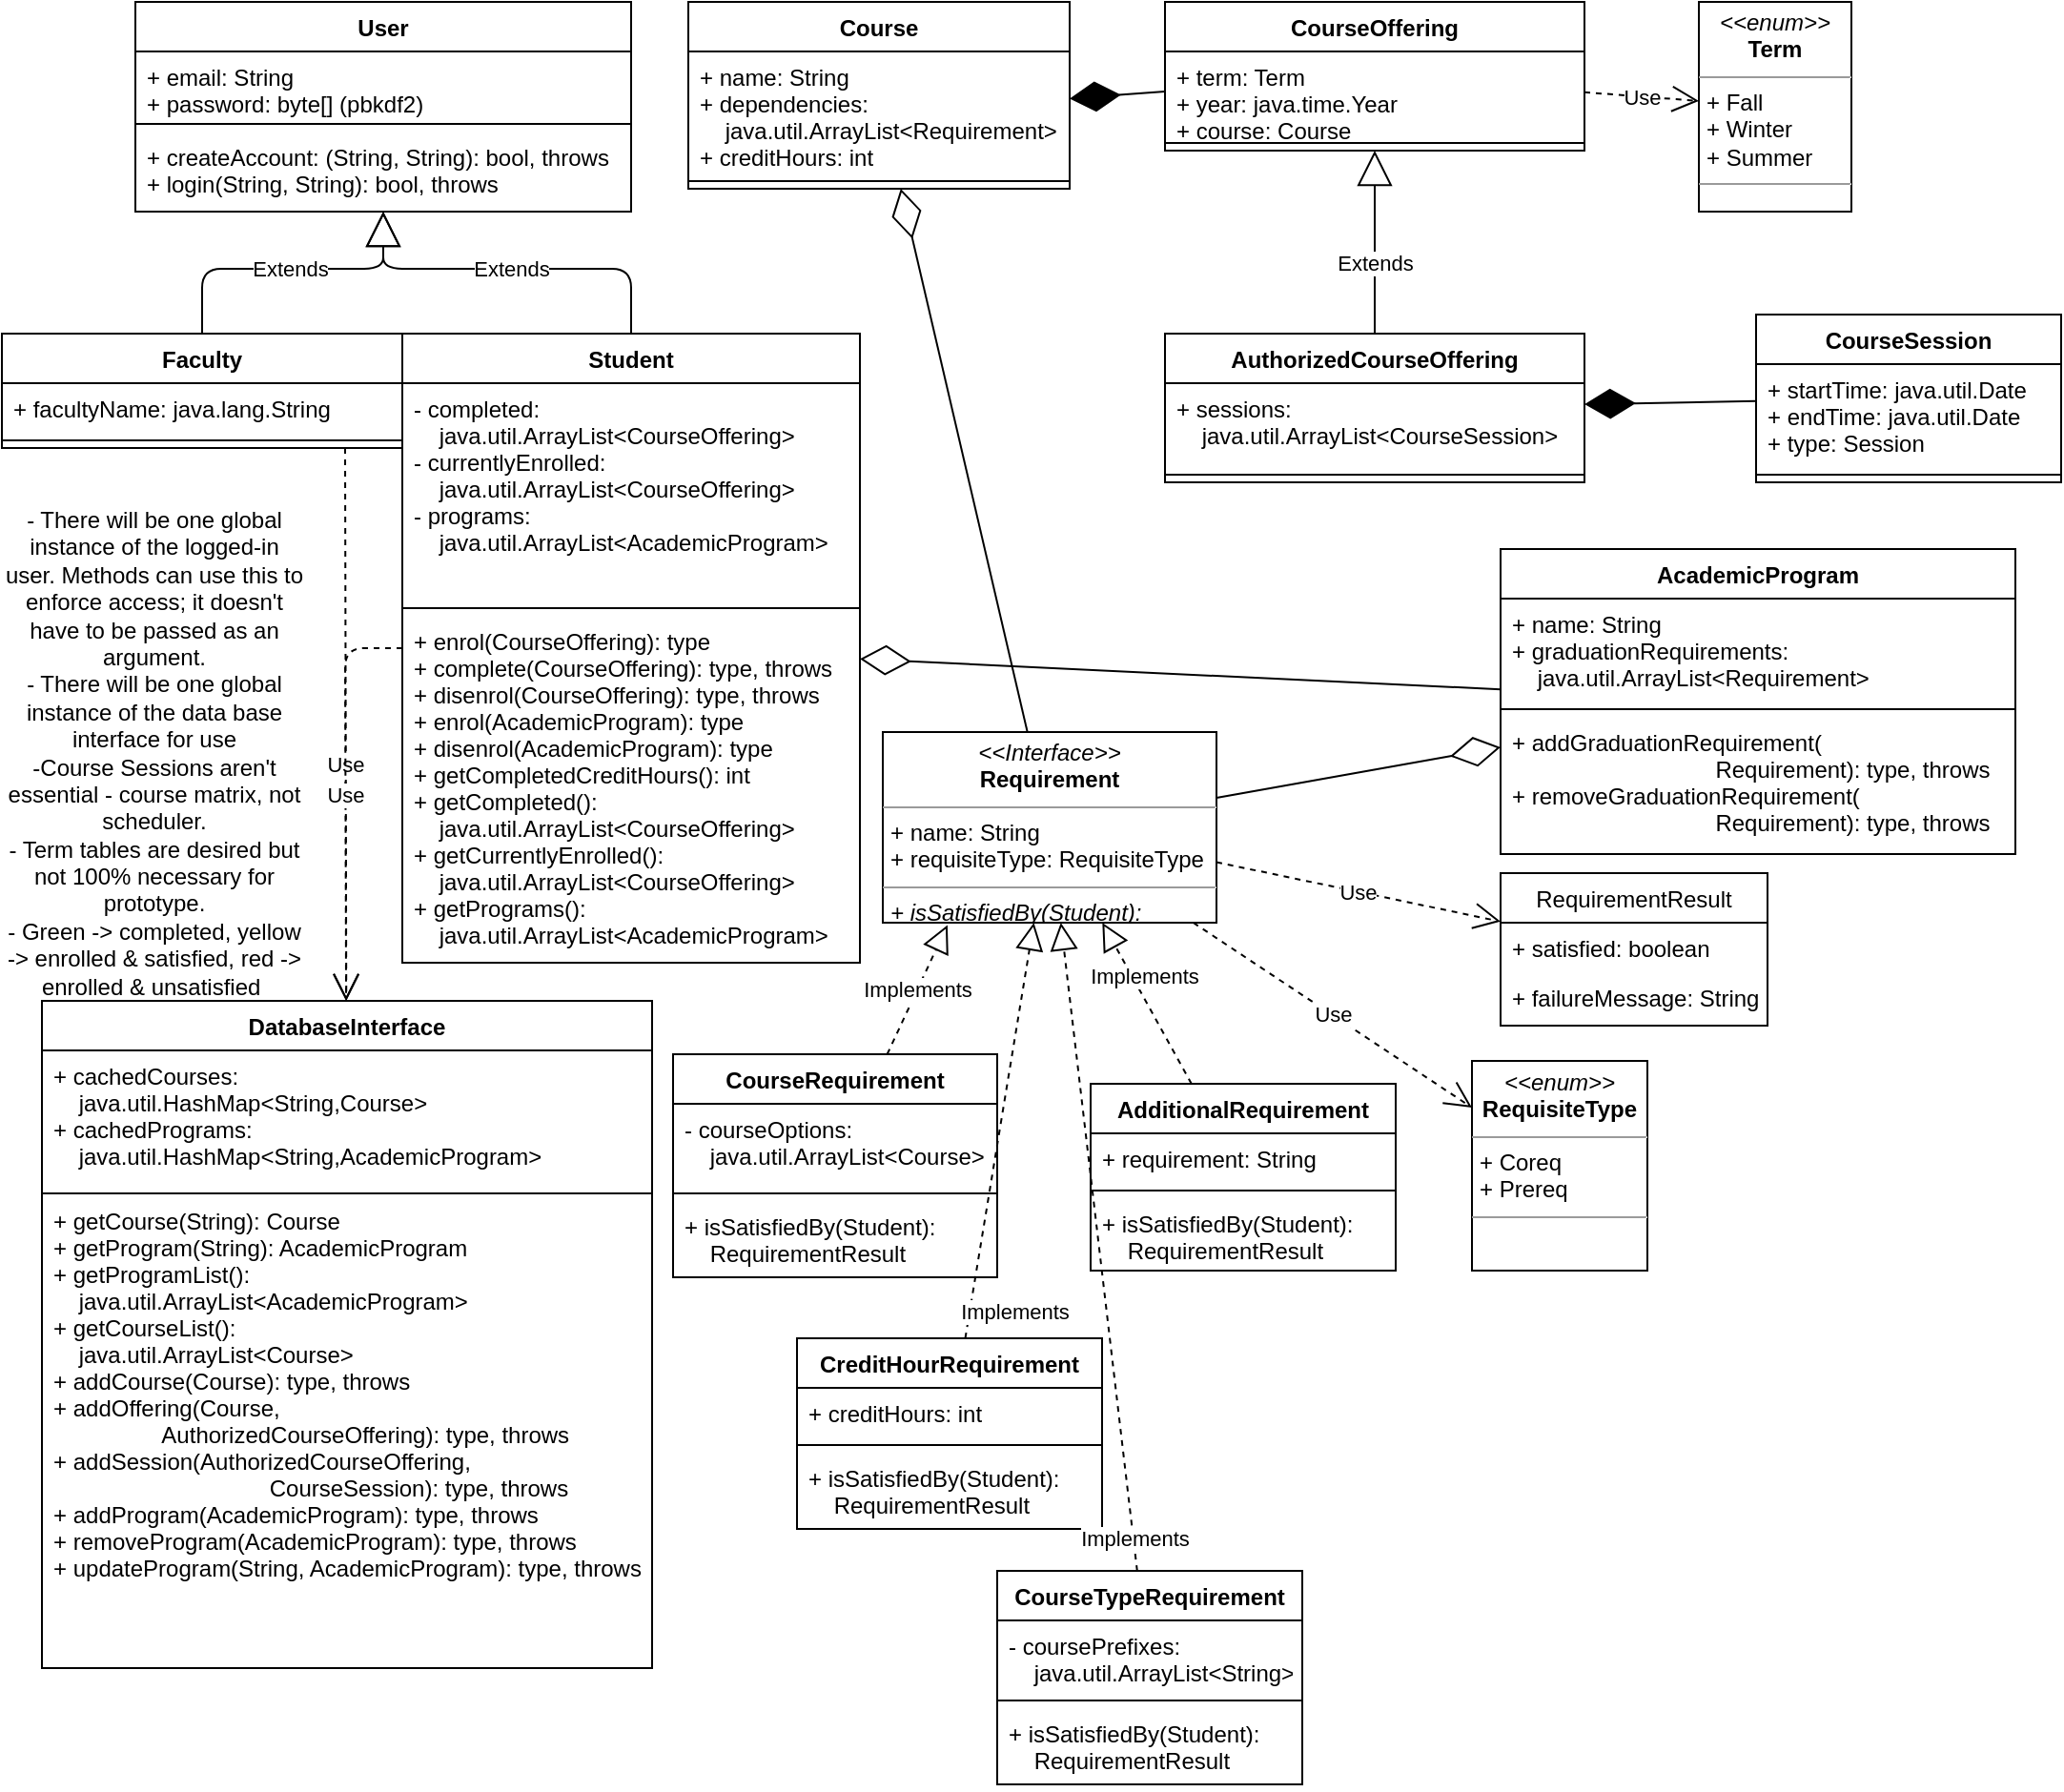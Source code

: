 <mxfile version="14.4.3" type="device"><diagram id="C5RBs43oDa-KdzZeNtuy" name="Page-1"><mxGraphModel dx="1384" dy="673" grid="0" gridSize="10" guides="1" tooltips="1" connect="1" arrows="1" fold="1" page="1" pageScale="1" pageWidth="827" pageHeight="1169" math="0" shadow="0"><root><mxCell id="WIyWlLk6GJQsqaUBKTNV-0"/><mxCell id="WIyWlLk6GJQsqaUBKTNV-1" parent="WIyWlLk6GJQsqaUBKTNV-0"/><mxCell id="UyQ9icwawiBDaF-l7dNB-4" value="Course" style="swimlane;fontStyle=1;align=center;verticalAlign=top;childLayout=stackLayout;horizontal=1;startSize=26;horizontalStack=0;resizeParent=1;resizeParentMax=0;resizeLast=0;collapsible=1;marginBottom=0;" parent="WIyWlLk6GJQsqaUBKTNV-1" vertex="1"><mxGeometry x="430" y="40" width="200" height="98" as="geometry"/></mxCell><mxCell id="UyQ9icwawiBDaF-l7dNB-5" value="+ name: String&#10;+ dependencies: &#10;    java.util.ArrayList&lt;Requirement&gt;&#10;+ creditHours: int" style="text;strokeColor=none;fillColor=none;align=left;verticalAlign=top;spacingLeft=4;spacingRight=4;overflow=hidden;rotatable=0;points=[[0,0.5],[1,0.5]];portConstraint=eastwest;" parent="UyQ9icwawiBDaF-l7dNB-4" vertex="1"><mxGeometry y="26" width="200" height="64" as="geometry"/></mxCell><mxCell id="UyQ9icwawiBDaF-l7dNB-6" value="" style="line;strokeWidth=1;fillColor=none;align=left;verticalAlign=middle;spacingTop=-1;spacingLeft=3;spacingRight=3;rotatable=0;labelPosition=right;points=[];portConstraint=eastwest;" parent="UyQ9icwawiBDaF-l7dNB-4" vertex="1"><mxGeometry y="90" width="200" height="8" as="geometry"/></mxCell><mxCell id="UyQ9icwawiBDaF-l7dNB-17" value="AcademicProgram" style="swimlane;fontStyle=1;align=center;verticalAlign=top;childLayout=stackLayout;horizontal=1;startSize=26;horizontalStack=0;resizeParent=1;resizeParentMax=0;resizeLast=0;collapsible=1;marginBottom=0;" parent="WIyWlLk6GJQsqaUBKTNV-1" vertex="1"><mxGeometry x="856" y="327" width="270" height="160" as="geometry"/></mxCell><mxCell id="UyQ9icwawiBDaF-l7dNB-18" value="+ name: String&#10;+ graduationRequirements:&#10;    java.util.ArrayList&lt;Requirement&gt;" style="text;strokeColor=none;fillColor=none;align=left;verticalAlign=top;spacingLeft=4;spacingRight=4;overflow=hidden;rotatable=0;points=[[0,0.5],[1,0.5]];portConstraint=eastwest;" parent="UyQ9icwawiBDaF-l7dNB-17" vertex="1"><mxGeometry y="26" width="270" height="54" as="geometry"/></mxCell><mxCell id="UyQ9icwawiBDaF-l7dNB-19" value="" style="line;strokeWidth=1;fillColor=none;align=left;verticalAlign=middle;spacingTop=-1;spacingLeft=3;spacingRight=3;rotatable=0;labelPosition=right;points=[];portConstraint=eastwest;" parent="UyQ9icwawiBDaF-l7dNB-17" vertex="1"><mxGeometry y="80" width="270" height="8" as="geometry"/></mxCell><mxCell id="UyQ9icwawiBDaF-l7dNB-20" value="+ addGraduationRequirement(&#10;                                Requirement): type, throws&#10;+ removeGraduationRequirement(&#10;                                Requirement): type, throws" style="text;strokeColor=none;fillColor=none;align=left;verticalAlign=top;spacingLeft=4;spacingRight=4;overflow=hidden;rotatable=0;points=[[0,0.5],[1,0.5]];portConstraint=eastwest;" parent="UyQ9icwawiBDaF-l7dNB-17" vertex="1"><mxGeometry y="88" width="270" height="72" as="geometry"/></mxCell><mxCell id="UyQ9icwawiBDaF-l7dNB-21" value="Faculty" style="swimlane;fontStyle=1;align=center;verticalAlign=top;childLayout=stackLayout;horizontal=1;startSize=26;horizontalStack=0;resizeParent=1;resizeParentMax=0;resizeLast=0;collapsible=1;marginBottom=0;" parent="WIyWlLk6GJQsqaUBKTNV-1" vertex="1"><mxGeometry x="70" y="214" width="210" height="60" as="geometry"/></mxCell><mxCell id="UyQ9icwawiBDaF-l7dNB-22" value="+ facultyName: java.lang.String" style="text;strokeColor=none;fillColor=none;align=left;verticalAlign=top;spacingLeft=4;spacingRight=4;overflow=hidden;rotatable=0;points=[[0,0.5],[1,0.5]];portConstraint=eastwest;" parent="UyQ9icwawiBDaF-l7dNB-21" vertex="1"><mxGeometry y="26" width="210" height="26" as="geometry"/></mxCell><mxCell id="UyQ9icwawiBDaF-l7dNB-23" value="" style="line;strokeWidth=1;fillColor=none;align=left;verticalAlign=middle;spacingTop=-1;spacingLeft=3;spacingRight=3;rotatable=0;labelPosition=right;points=[];portConstraint=eastwest;" parent="UyQ9icwawiBDaF-l7dNB-21" vertex="1"><mxGeometry y="52" width="210" height="8" as="geometry"/></mxCell><mxCell id="UyQ9icwawiBDaF-l7dNB-25" value="Student" style="swimlane;fontStyle=1;align=center;verticalAlign=top;childLayout=stackLayout;horizontal=1;startSize=26;horizontalStack=0;resizeParent=1;resizeParentMax=0;resizeLast=0;collapsible=1;marginBottom=0;" parent="WIyWlLk6GJQsqaUBKTNV-1" vertex="1"><mxGeometry x="280" y="214" width="240" height="330" as="geometry"/></mxCell><mxCell id="UyQ9icwawiBDaF-l7dNB-26" value="- completed:&#10;    java.util.ArrayList&lt;CourseOffering&gt;&#10;- currentlyEnrolled:&#10;    java.util.ArrayList&lt;CourseOffering&gt;&#10;- programs:&#10;    java.util.ArrayList&lt;AcademicProgram&gt; " style="text;strokeColor=none;fillColor=none;align=left;verticalAlign=top;spacingLeft=4;spacingRight=4;overflow=hidden;rotatable=0;points=[[0,0.5],[1,0.5]];portConstraint=eastwest;" parent="UyQ9icwawiBDaF-l7dNB-25" vertex="1"><mxGeometry y="26" width="240" height="114" as="geometry"/></mxCell><mxCell id="UyQ9icwawiBDaF-l7dNB-27" value="" style="line;strokeWidth=1;fillColor=none;align=left;verticalAlign=middle;spacingTop=-1;spacingLeft=3;spacingRight=3;rotatable=0;labelPosition=right;points=[];portConstraint=eastwest;" parent="UyQ9icwawiBDaF-l7dNB-25" vertex="1"><mxGeometry y="140" width="240" height="8" as="geometry"/></mxCell><mxCell id="UyQ9icwawiBDaF-l7dNB-28" value="+ enrol(CourseOffering): type&#10;+ complete(CourseOffering): type, throws&#10;+ disenrol(CourseOffering): type, throws&#10;+ enrol(AcademicProgram): type&#10;+ disenrol(AcademicProgram): type&#10;+ getCompletedCreditHours(): int&#10;+ getCompleted():&#10;    java.util.ArrayList&lt;CourseOffering&gt;&#10;+ getCurrentlyEnrolled():&#10;    java.util.ArrayList&lt;CourseOffering&gt;&#10;+ getPrograms():&#10;    java.util.ArrayList&lt;AcademicProgram&gt;&#10;&#10;" style="text;strokeColor=none;fillColor=none;align=left;verticalAlign=top;spacingLeft=4;spacingRight=4;overflow=hidden;rotatable=0;points=[[0,0.5],[1,0.5]];portConstraint=eastwest;" parent="UyQ9icwawiBDaF-l7dNB-25" vertex="1"><mxGeometry y="148" width="240" height="182" as="geometry"/></mxCell><mxCell id="UyQ9icwawiBDaF-l7dNB-33" value="CreditHourRequirement" style="swimlane;fontStyle=1;align=center;verticalAlign=top;childLayout=stackLayout;horizontal=1;startSize=26;horizontalStack=0;resizeParent=1;resizeParentMax=0;resizeLast=0;collapsible=1;marginBottom=0;" parent="WIyWlLk6GJQsqaUBKTNV-1" vertex="1"><mxGeometry x="487" y="741" width="160" height="100" as="geometry"/></mxCell><mxCell id="UyQ9icwawiBDaF-l7dNB-34" value="+ creditHours: int" style="text;strokeColor=none;fillColor=none;align=left;verticalAlign=top;spacingLeft=4;spacingRight=4;overflow=hidden;rotatable=0;points=[[0,0.5],[1,0.5]];portConstraint=eastwest;" parent="UyQ9icwawiBDaF-l7dNB-33" vertex="1"><mxGeometry y="26" width="160" height="26" as="geometry"/></mxCell><mxCell id="UyQ9icwawiBDaF-l7dNB-35" value="" style="line;strokeWidth=1;fillColor=none;align=left;verticalAlign=middle;spacingTop=-1;spacingLeft=3;spacingRight=3;rotatable=0;labelPosition=right;points=[];portConstraint=eastwest;" parent="UyQ9icwawiBDaF-l7dNB-33" vertex="1"><mxGeometry y="52" width="160" height="8" as="geometry"/></mxCell><mxCell id="UyQ9icwawiBDaF-l7dNB-36" value="+ isSatisfiedBy(Student):&#10;    RequirementResult" style="text;strokeColor=none;fillColor=none;align=left;verticalAlign=top;spacingLeft=4;spacingRight=4;overflow=hidden;rotatable=0;points=[[0,0.5],[1,0.5]];portConstraint=eastwest;" parent="UyQ9icwawiBDaF-l7dNB-33" vertex="1"><mxGeometry y="60" width="160" height="40" as="geometry"/></mxCell><mxCell id="UyQ9icwawiBDaF-l7dNB-49" value="Extends" style="endArrow=block;endSize=16;endFill=0;html=1;exitX=0.5;exitY=0;exitDx=0;exitDy=0;" parent="WIyWlLk6GJQsqaUBKTNV-1" source="UyQ9icwawiBDaF-l7dNB-21" target="zcweRwR5BQmVmsp6HvJE-0" edge="1"><mxGeometry width="160" relative="1" as="geometry"><mxPoint x="400" y="540" as="sourcePoint"/><mxPoint x="240" y="198" as="targetPoint"/><Array as="points"><mxPoint x="175" y="180"/><mxPoint x="270" y="180"/></Array></mxGeometry></mxCell><mxCell id="UyQ9icwawiBDaF-l7dNB-51" value="Extends" style="endArrow=block;endSize=16;endFill=0;html=1;exitX=0.5;exitY=0;exitDx=0;exitDy=0;" parent="WIyWlLk6GJQsqaUBKTNV-1" source="UyQ9icwawiBDaF-l7dNB-25" target="zcweRwR5BQmVmsp6HvJE-0" edge="1"><mxGeometry width="160" relative="1" as="geometry"><mxPoint x="340" y="190" as="sourcePoint"/><mxPoint x="320" y="198" as="targetPoint"/><Array as="points"><mxPoint x="400" y="180"/><mxPoint x="270" y="180"/></Array></mxGeometry></mxCell><mxCell id="UyQ9icwawiBDaF-l7dNB-54" value="Implements" style="endArrow=block;dashed=1;endFill=0;endSize=12;html=1;" parent="WIyWlLk6GJQsqaUBKTNV-1" source="UyQ9icwawiBDaF-l7dNB-33" target="UyQ9icwawiBDaF-l7dNB-56" edge="1"><mxGeometry x="-0.837" y="-23" width="160" relative="1" as="geometry"><mxPoint x="510" y="521" as="sourcePoint"/><mxPoint x="900" y="430" as="targetPoint"/><Array as="points"/><mxPoint as="offset"/></mxGeometry></mxCell><mxCell id="UyQ9icwawiBDaF-l7dNB-56" value="&lt;p style=&quot;margin: 0px ; margin-top: 4px ; text-align: center&quot;&gt;&lt;i&gt;&amp;lt;&amp;lt;Interface&amp;gt;&amp;gt;&lt;/i&gt;&lt;br&gt;&lt;b&gt;Requirement&lt;/b&gt;&lt;/p&gt;&lt;hr size=&quot;1&quot;&gt;&lt;p style=&quot;margin: 0px ; margin-left: 4px&quot;&gt;+ name: String&lt;/p&gt;&lt;p style=&quot;margin: 0px ; margin-left: 4px&quot;&gt;+ requisiteType: RequisiteType&lt;/p&gt;&lt;hr size=&quot;1&quot;&gt;&lt;p style=&quot;margin: 0px ; margin-left: 4px&quot;&gt;&lt;i&gt;+ isSatisfiedBy(Student):&lt;/i&gt;&lt;/p&gt;&lt;p style=&quot;margin: 0px ; margin-left: 4px&quot;&gt;&lt;i&gt;&amp;nbsp; &amp;nbsp; RequirementResult&lt;/i&gt;&lt;br&gt;&lt;/p&gt;" style="verticalAlign=top;align=left;overflow=fill;fontSize=12;fontFamily=Helvetica;html=1;" parent="WIyWlLk6GJQsqaUBKTNV-1" vertex="1"><mxGeometry x="532" y="423" width="175" height="100" as="geometry"/></mxCell><mxCell id="UyQ9icwawiBDaF-l7dNB-74" value="&lt;p style=&quot;margin: 0px ; margin-top: 4px ; text-align: center&quot;&gt;&lt;i&gt;&amp;lt;&amp;lt;enum&amp;gt;&amp;gt;&lt;/i&gt;&lt;br&gt;&lt;b&gt;Term&lt;/b&gt;&lt;/p&gt;&lt;hr size=&quot;1&quot;&gt;&lt;p style=&quot;margin: 0px ; margin-left: 4px&quot;&gt;+ Fall&lt;br&gt;+ Winter&lt;/p&gt;&lt;p style=&quot;margin: 0px ; margin-left: 4px&quot;&gt;+ Summer&lt;/p&gt;&lt;hr size=&quot;1&quot;&gt;&lt;p style=&quot;margin: 0px ; margin-left: 4px&quot;&gt;&lt;br&gt;&lt;/p&gt;" style="verticalAlign=top;align=left;overflow=fill;fontSize=12;fontFamily=Helvetica;html=1;" parent="WIyWlLk6GJQsqaUBKTNV-1" vertex="1"><mxGeometry x="960" y="40" width="80" height="110" as="geometry"/></mxCell><mxCell id="UyQ9icwawiBDaF-l7dNB-76" value="DatabaseInterface" style="swimlane;fontStyle=1;align=center;verticalAlign=top;childLayout=stackLayout;horizontal=1;startSize=26;horizontalStack=0;resizeParent=1;resizeParentMax=0;resizeLast=0;collapsible=1;marginBottom=0;" parent="WIyWlLk6GJQsqaUBKTNV-1" vertex="1"><mxGeometry x="91" y="564" width="320" height="350" as="geometry"/></mxCell><mxCell id="UyQ9icwawiBDaF-l7dNB-77" value="+ cachedCourses:&#10;    java.util.HashMap&lt;String,Course&gt;&#10;+ cachedPrograms:&#10;    java.util.HashMap&lt;String,AcademicProgram&gt;&#10;" style="text;strokeColor=none;fillColor=none;align=left;verticalAlign=top;spacingLeft=4;spacingRight=4;overflow=hidden;rotatable=0;points=[[0,0.5],[1,0.5]];portConstraint=eastwest;" parent="UyQ9icwawiBDaF-l7dNB-76" vertex="1"><mxGeometry y="26" width="320" height="74" as="geometry"/></mxCell><mxCell id="UyQ9icwawiBDaF-l7dNB-78" value="" style="line;strokeWidth=1;fillColor=none;align=left;verticalAlign=middle;spacingTop=-1;spacingLeft=3;spacingRight=3;rotatable=0;labelPosition=right;points=[];portConstraint=eastwest;" parent="UyQ9icwawiBDaF-l7dNB-76" vertex="1"><mxGeometry y="100" width="320" height="2" as="geometry"/></mxCell><mxCell id="UyQ9icwawiBDaF-l7dNB-79" value="+ getCourse(String): Course&#10;+ getProgram(String): AcademicProgram&#10;+ getProgramList():&#10;    java.util.ArrayList&lt;AcademicProgram&gt;&#10;+ getCourseList():&#10;    java.util.ArrayList&lt;Course&gt;&#10;+ addCourse(Course): type, throws&#10;+ addOffering(Course,&#10;                 AuthorizedCourseOffering): type, throws&#10;+ addSession(AuthorizedCourseOffering,&#10;                                  CourseSession): type, throws &#10;+ addProgram(AcademicProgram): type, throws&#10;+ removeProgram(AcademicProgram): type, throws&#10;+ updateProgram(String, AcademicProgram): type, throws&#10;&#10;&#10;" style="text;strokeColor=none;fillColor=none;align=left;verticalAlign=top;spacingLeft=4;spacingRight=4;overflow=hidden;rotatable=0;points=[[0,0.5],[1,0.5]];portConstraint=eastwest;" parent="UyQ9icwawiBDaF-l7dNB-76" vertex="1"><mxGeometry y="102" width="320" height="248" as="geometry"/></mxCell><mxCell id="UyQ9icwawiBDaF-l7dNB-80" value="- There will be one global instance of the logged-in user. Methods can use this to enforce access; it doesn't have to be passed as an argument.&lt;br&gt;- There will be one global instance of the data base interface for use&lt;br&gt;-Course Sessions aren't essential - course matrix, not scheduler.&lt;br&gt;- Term tables are desired but not 100% necessary for prototype.&lt;br&gt;- Green -&amp;gt; completed, yellow -&amp;gt; enrolled &amp;amp; satisfied, red -&amp;gt; enrolled &amp;amp; unsatisfied&amp;nbsp;" style="text;html=1;strokeColor=none;fillColor=none;align=center;verticalAlign=middle;whiteSpace=wrap;rounded=0;" parent="WIyWlLk6GJQsqaUBKTNV-1" vertex="1"><mxGeometry x="70" y="324" width="160" height="220" as="geometry"/></mxCell><mxCell id="QUiPFPU2FxVg4i5p_8ja-0" value="RequirementResult" style="swimlane;fontStyle=0;childLayout=stackLayout;horizontal=1;startSize=26;fillColor=none;horizontalStack=0;resizeParent=1;resizeParentMax=0;resizeLast=0;collapsible=1;marginBottom=0;" parent="WIyWlLk6GJQsqaUBKTNV-1" vertex="1"><mxGeometry x="856" y="497" width="140" height="80" as="geometry"/></mxCell><mxCell id="QUiPFPU2FxVg4i5p_8ja-1" value="+ satisfied: boolean" style="text;strokeColor=none;fillColor=none;align=left;verticalAlign=top;spacingLeft=4;spacingRight=4;overflow=hidden;rotatable=0;points=[[0,0.5],[1,0.5]];portConstraint=eastwest;" parent="QUiPFPU2FxVg4i5p_8ja-0" vertex="1"><mxGeometry y="26" width="140" height="26" as="geometry"/></mxCell><mxCell id="QUiPFPU2FxVg4i5p_8ja-2" value="+ failureMessage: String" style="text;strokeColor=none;fillColor=none;align=left;verticalAlign=top;spacingLeft=4;spacingRight=4;overflow=hidden;rotatable=0;points=[[0,0.5],[1,0.5]];portConstraint=eastwest;" parent="QUiPFPU2FxVg4i5p_8ja-0" vertex="1"><mxGeometry y="52" width="140" height="28" as="geometry"/></mxCell><mxCell id="QRDZ4emWaTumwrTg7WJE-7" value="CourseOffering" style="swimlane;fontStyle=1;align=center;verticalAlign=top;childLayout=stackLayout;horizontal=1;startSize=26;horizontalStack=0;resizeParent=1;resizeParentMax=0;resizeLast=0;collapsible=1;marginBottom=0;" parent="WIyWlLk6GJQsqaUBKTNV-1" vertex="1"><mxGeometry x="680" y="40" width="220" height="78" as="geometry"/></mxCell><mxCell id="QRDZ4emWaTumwrTg7WJE-8" value="+ term: Term&#10;+ year: java.time.Year&#10;+ course: Course" style="text;strokeColor=none;fillColor=none;align=left;verticalAlign=top;spacingLeft=4;spacingRight=4;overflow=hidden;rotatable=0;points=[[0,0.5],[1,0.5]];portConstraint=eastwest;" parent="QRDZ4emWaTumwrTg7WJE-7" vertex="1"><mxGeometry y="26" width="220" height="44" as="geometry"/></mxCell><mxCell id="QRDZ4emWaTumwrTg7WJE-9" value="" style="line;strokeWidth=1;fillColor=none;align=left;verticalAlign=middle;spacingTop=-1;spacingLeft=3;spacingRight=3;rotatable=0;labelPosition=right;points=[];portConstraint=eastwest;" parent="QRDZ4emWaTumwrTg7WJE-7" vertex="1"><mxGeometry y="70" width="220" height="8" as="geometry"/></mxCell><mxCell id="QRDZ4emWaTumwrTg7WJE-10" value="AuthorizedCourseOffering" style="swimlane;fontStyle=1;align=center;verticalAlign=top;childLayout=stackLayout;horizontal=1;startSize=26;horizontalStack=0;resizeParent=1;resizeParentMax=0;resizeLast=0;collapsible=1;marginBottom=0;" parent="WIyWlLk6GJQsqaUBKTNV-1" vertex="1"><mxGeometry x="680" y="214" width="220" height="78" as="geometry"/></mxCell><mxCell id="QRDZ4emWaTumwrTg7WJE-11" value="+ sessions: &#10;    java.util.ArrayList&lt;CourseSession&gt;" style="text;strokeColor=none;fillColor=none;align=left;verticalAlign=top;spacingLeft=4;spacingRight=4;overflow=hidden;rotatable=0;points=[[0,0.5],[1,0.5]];portConstraint=eastwest;" parent="QRDZ4emWaTumwrTg7WJE-10" vertex="1"><mxGeometry y="26" width="220" height="44" as="geometry"/></mxCell><mxCell id="QRDZ4emWaTumwrTg7WJE-12" value="" style="line;strokeWidth=1;fillColor=none;align=left;verticalAlign=middle;spacingTop=-1;spacingLeft=3;spacingRight=3;rotatable=0;labelPosition=right;points=[];portConstraint=eastwest;" parent="QRDZ4emWaTumwrTg7WJE-10" vertex="1"><mxGeometry y="70" width="220" height="8" as="geometry"/></mxCell><mxCell id="QRDZ4emWaTumwrTg7WJE-13" value="Extends" style="endArrow=block;endSize=16;endFill=0;html=1;entryX=0.5;entryY=1;entryDx=0;entryDy=0;exitX=0.5;exitY=0;exitDx=0;exitDy=0;" parent="WIyWlLk6GJQsqaUBKTNV-1" source="QRDZ4emWaTumwrTg7WJE-10" target="QRDZ4emWaTumwrTg7WJE-7" edge="1"><mxGeometry x="-0.231" width="160" relative="1" as="geometry"><mxPoint x="880" as="sourcePoint"/><mxPoint x="1040" as="targetPoint"/><mxPoint as="offset"/></mxGeometry></mxCell><mxCell id="QRDZ4emWaTumwrTg7WJE-22" value="CourseSession" style="swimlane;fontStyle=1;align=center;verticalAlign=top;childLayout=stackLayout;horizontal=1;startSize=26;horizontalStack=0;resizeParent=1;resizeParentMax=0;resizeLast=0;collapsible=1;marginBottom=0;" parent="WIyWlLk6GJQsqaUBKTNV-1" vertex="1"><mxGeometry x="990" y="204" width="160" height="88" as="geometry"><mxRectangle x="675" y="805" width="120" height="26" as="alternateBounds"/></mxGeometry></mxCell><mxCell id="QRDZ4emWaTumwrTg7WJE-23" value="+ startTime: java.util.Date&#10;+ endTime: java.util.Date&#10;+ type: Session" style="text;strokeColor=none;fillColor=none;align=left;verticalAlign=top;spacingLeft=4;spacingRight=4;overflow=hidden;rotatable=0;points=[[0,0.5],[1,0.5]];portConstraint=eastwest;" parent="QRDZ4emWaTumwrTg7WJE-22" vertex="1"><mxGeometry y="26" width="160" height="54" as="geometry"/></mxCell><mxCell id="QRDZ4emWaTumwrTg7WJE-24" value="" style="line;strokeWidth=1;fillColor=none;align=left;verticalAlign=middle;spacingTop=-1;spacingLeft=3;spacingRight=3;rotatable=0;labelPosition=right;points=[];portConstraint=eastwest;" parent="QRDZ4emWaTumwrTg7WJE-22" vertex="1"><mxGeometry y="80" width="160" height="8" as="geometry"/></mxCell><mxCell id="QRDZ4emWaTumwrTg7WJE-28" value="" style="endArrow=diamondThin;endFill=1;endSize=24;html=1;" parent="WIyWlLk6GJQsqaUBKTNV-1" source="QRDZ4emWaTumwrTg7WJE-22" target="QRDZ4emWaTumwrTg7WJE-10" edge="1"><mxGeometry width="160" relative="1" as="geometry"><mxPoint x="940" y="340" as="sourcePoint"/><mxPoint x="1100" y="340" as="targetPoint"/></mxGeometry></mxCell><mxCell id="vnh1hmvESwBYSF33hV2Y-0" value="Use" style="endArrow=open;endSize=12;dashed=1;html=1;" parent="WIyWlLk6GJQsqaUBKTNV-1" source="UyQ9icwawiBDaF-l7dNB-56" target="QUiPFPU2FxVg4i5p_8ja-0" edge="1"><mxGeometry width="160" relative="1" as="geometry"><mxPoint x="450" y="430" as="sourcePoint"/><mxPoint x="610" y="430" as="targetPoint"/></mxGeometry></mxCell><mxCell id="vnh1hmvESwBYSF33hV2Y-2" value="CourseRequirement" style="swimlane;fontStyle=1;align=center;verticalAlign=top;childLayout=stackLayout;horizontal=1;startSize=26;horizontalStack=0;resizeParent=1;resizeParentMax=0;resizeLast=0;collapsible=1;marginBottom=0;" parent="WIyWlLk6GJQsqaUBKTNV-1" vertex="1"><mxGeometry x="422" y="592" width="170" height="117" as="geometry"/></mxCell><mxCell id="vnh1hmvESwBYSF33hV2Y-3" value="- courseOptions: &#10;    java.util.ArrayList&lt;Course&gt;" style="text;strokeColor=none;fillColor=none;align=left;verticalAlign=top;spacingLeft=4;spacingRight=4;overflow=hidden;rotatable=0;points=[[0,0.5],[1,0.5]];portConstraint=eastwest;" parent="vnh1hmvESwBYSF33hV2Y-2" vertex="1"><mxGeometry y="26" width="170" height="43" as="geometry"/></mxCell><mxCell id="vnh1hmvESwBYSF33hV2Y-4" value="" style="line;strokeWidth=1;fillColor=none;align=left;verticalAlign=middle;spacingTop=-1;spacingLeft=3;spacingRight=3;rotatable=0;labelPosition=right;points=[];portConstraint=eastwest;" parent="vnh1hmvESwBYSF33hV2Y-2" vertex="1"><mxGeometry y="69" width="170" height="8" as="geometry"/></mxCell><mxCell id="vnh1hmvESwBYSF33hV2Y-5" value="+ isSatisfiedBy(Student):&#10;    RequirementResult" style="text;strokeColor=none;fillColor=none;align=left;verticalAlign=top;spacingLeft=4;spacingRight=4;overflow=hidden;rotatable=0;points=[[0,0.5],[1,0.5]];portConstraint=eastwest;" parent="vnh1hmvESwBYSF33hV2Y-2" vertex="1"><mxGeometry y="77" width="170" height="40" as="geometry"/></mxCell><mxCell id="vnh1hmvESwBYSF33hV2Y-7" value="Implements" style="endArrow=block;dashed=1;endFill=0;endSize=12;html=1;entryX=0.194;entryY=1.012;entryDx=0;entryDy=0;entryPerimeter=0;" parent="WIyWlLk6GJQsqaUBKTNV-1" source="vnh1hmvESwBYSF33hV2Y-2" target="UyQ9icwawiBDaF-l7dNB-56" edge="1"><mxGeometry width="160" relative="1" as="geometry"><mxPoint x="965" y="581" as="sourcePoint"/><mxPoint x="900" y="440" as="targetPoint"/><Array as="points"/></mxGeometry></mxCell><mxCell id="vnh1hmvESwBYSF33hV2Y-8" value="" style="endArrow=diamondThin;endFill=0;endSize=24;html=1;" parent="WIyWlLk6GJQsqaUBKTNV-1" source="UyQ9icwawiBDaF-l7dNB-56" target="UyQ9icwawiBDaF-l7dNB-17" edge="1"><mxGeometry width="160" relative="1" as="geometry"><mxPoint x="1001" y="590" as="sourcePoint"/><mxPoint x="1161" y="590" as="targetPoint"/><Array as="points"/></mxGeometry></mxCell><mxCell id="vnh1hmvESwBYSF33hV2Y-10" value="Use" style="endArrow=open;endSize=12;dashed=1;html=1;" parent="WIyWlLk6GJQsqaUBKTNV-1" source="QRDZ4emWaTumwrTg7WJE-7" target="UyQ9icwawiBDaF-l7dNB-74" edge="1"><mxGeometry width="160" relative="1" as="geometry"><mxPoint x="1100" y="280" as="sourcePoint"/><mxPoint x="1260" y="280" as="targetPoint"/></mxGeometry></mxCell><mxCell id="vnh1hmvESwBYSF33hV2Y-11" value="" style="endArrow=diamondThin;endFill=1;endSize=24;html=1;" parent="WIyWlLk6GJQsqaUBKTNV-1" source="QRDZ4emWaTumwrTg7WJE-7" target="UyQ9icwawiBDaF-l7dNB-5" edge="1"><mxGeometry width="160" relative="1" as="geometry"><mxPoint x="740" y="300" as="sourcePoint"/><mxPoint x="900" y="300" as="targetPoint"/></mxGeometry></mxCell><mxCell id="vnh1hmvESwBYSF33hV2Y-12" value="" style="endArrow=diamondThin;endFill=0;endSize=24;html=1;" parent="WIyWlLk6GJQsqaUBKTNV-1" source="UyQ9icwawiBDaF-l7dNB-17" target="UyQ9icwawiBDaF-l7dNB-25" edge="1"><mxGeometry width="160" relative="1" as="geometry"><mxPoint x="780" y="390" as="sourcePoint"/><mxPoint x="640" y="390" as="targetPoint"/></mxGeometry></mxCell><mxCell id="vnh1hmvESwBYSF33hV2Y-13" value="" style="endArrow=diamondThin;endFill=0;endSize=24;html=1;" parent="WIyWlLk6GJQsqaUBKTNV-1" source="UyQ9icwawiBDaF-l7dNB-56" target="UyQ9icwawiBDaF-l7dNB-4" edge="1"><mxGeometry width="160" relative="1" as="geometry"><mxPoint x="560" y="450" as="sourcePoint"/><mxPoint x="720" y="450" as="targetPoint"/><Array as="points"/></mxGeometry></mxCell><mxCell id="zcweRwR5BQmVmsp6HvJE-0" value="User" style="swimlane;fontStyle=1;align=center;verticalAlign=top;childLayout=stackLayout;horizontal=1;startSize=26;horizontalStack=0;resizeParent=1;resizeParentMax=0;resizeLast=0;collapsible=1;marginBottom=0;" parent="WIyWlLk6GJQsqaUBKTNV-1" vertex="1"><mxGeometry x="140" y="40" width="260" height="110" as="geometry"/></mxCell><mxCell id="zcweRwR5BQmVmsp6HvJE-1" value="+ email: String&#10;+ password: byte[] (pbkdf2)" style="text;strokeColor=none;fillColor=none;align=left;verticalAlign=top;spacingLeft=4;spacingRight=4;overflow=hidden;rotatable=0;points=[[0,0.5],[1,0.5]];portConstraint=eastwest;" parent="zcweRwR5BQmVmsp6HvJE-0" vertex="1"><mxGeometry y="26" width="260" height="34" as="geometry"/></mxCell><mxCell id="zcweRwR5BQmVmsp6HvJE-2" value="" style="line;strokeWidth=1;fillColor=none;align=left;verticalAlign=middle;spacingTop=-1;spacingLeft=3;spacingRight=3;rotatable=0;labelPosition=right;points=[];portConstraint=eastwest;" parent="zcweRwR5BQmVmsp6HvJE-0" vertex="1"><mxGeometry y="60" width="260" height="8" as="geometry"/></mxCell><mxCell id="zcweRwR5BQmVmsp6HvJE-3" value="+ createAccount: (String, String): bool, throws&#10;+ login(String, String): bool, throws" style="text;strokeColor=none;fillColor=none;align=left;verticalAlign=top;spacingLeft=4;spacingRight=4;overflow=hidden;rotatable=0;points=[[0,0.5],[1,0.5]];portConstraint=eastwest;" parent="zcweRwR5BQmVmsp6HvJE-0" vertex="1"><mxGeometry y="68" width="260" height="42" as="geometry"/></mxCell><mxCell id="zcweRwR5BQmVmsp6HvJE-10" value="Use" style="endArrow=open;endSize=12;dashed=1;html=1;" parent="WIyWlLk6GJQsqaUBKTNV-1" target="UyQ9icwawiBDaF-l7dNB-76" edge="1"><mxGeometry x="0.147" width="160" relative="1" as="geometry"><mxPoint x="250" y="274" as="sourcePoint"/><mxPoint x="190" y="810" as="targetPoint"/><Array as="points"/><mxPoint as="offset"/></mxGeometry></mxCell><mxCell id="zcweRwR5BQmVmsp6HvJE-11" value="Use" style="endArrow=open;endSize=12;dashed=1;html=1;" parent="WIyWlLk6GJQsqaUBKTNV-1" source="UyQ9icwawiBDaF-l7dNB-25" target="UyQ9icwawiBDaF-l7dNB-76" edge="1"><mxGeometry width="160" relative="1" as="geometry"><mxPoint x="184.786" y="284" as="sourcePoint"/><mxPoint x="370" y="957.714" as="targetPoint"/><Array as="points"><mxPoint x="250" y="379"/></Array></mxGeometry></mxCell><mxCell id="wmZjG1OQRMinh5IqAc0w-0" value="&lt;p style=&quot;margin: 0px ; margin-top: 4px ; text-align: center&quot;&gt;&lt;i&gt;&amp;lt;&amp;lt;enum&amp;gt;&amp;gt;&lt;/i&gt;&lt;br&gt;&lt;b&gt;RequisiteType&lt;/b&gt;&lt;/p&gt;&lt;hr size=&quot;1&quot;&gt;&lt;p style=&quot;margin: 0px ; margin-left: 4px&quot;&gt;+ Coreq&lt;br&gt;+ Prereq&lt;/p&gt;&lt;hr size=&quot;1&quot;&gt;&lt;p style=&quot;margin: 0px ; margin-left: 4px&quot;&gt;&lt;br&gt;&lt;/p&gt;" style="verticalAlign=top;align=left;overflow=fill;fontSize=12;fontFamily=Helvetica;html=1;" parent="WIyWlLk6GJQsqaUBKTNV-1" vertex="1"><mxGeometry x="841" y="595.5" width="92" height="110" as="geometry"/></mxCell><mxCell id="wmZjG1OQRMinh5IqAc0w-1" value="Use" style="endArrow=open;endSize=12;dashed=1;html=1;" parent="WIyWlLk6GJQsqaUBKTNV-1" source="UyQ9icwawiBDaF-l7dNB-56" target="wmZjG1OQRMinh5IqAc0w-0" edge="1"><mxGeometry width="160" relative="1" as="geometry"><mxPoint x="938" y="842" as="sourcePoint"/><mxPoint x="977.787" y="893" as="targetPoint"/></mxGeometry></mxCell><mxCell id="wmZjG1OQRMinh5IqAc0w-2" value="AdditionalRequirement" style="swimlane;fontStyle=1;align=center;verticalAlign=top;childLayout=stackLayout;horizontal=1;startSize=26;horizontalStack=0;resizeParent=1;resizeParentMax=0;resizeLast=0;collapsible=1;marginBottom=0;" parent="WIyWlLk6GJQsqaUBKTNV-1" vertex="1"><mxGeometry x="641" y="607.5" width="160" height="98" as="geometry"/></mxCell><mxCell id="wmZjG1OQRMinh5IqAc0w-3" value="+ requirement: String" style="text;strokeColor=none;fillColor=none;align=left;verticalAlign=top;spacingLeft=4;spacingRight=4;overflow=hidden;rotatable=0;points=[[0,0.5],[1,0.5]];portConstraint=eastwest;" parent="wmZjG1OQRMinh5IqAc0w-2" vertex="1"><mxGeometry y="26" width="160" height="26" as="geometry"/></mxCell><mxCell id="wmZjG1OQRMinh5IqAc0w-4" value="" style="line;strokeWidth=1;fillColor=none;align=left;verticalAlign=middle;spacingTop=-1;spacingLeft=3;spacingRight=3;rotatable=0;labelPosition=right;points=[];portConstraint=eastwest;" parent="wmZjG1OQRMinh5IqAc0w-2" vertex="1"><mxGeometry y="52" width="160" height="8" as="geometry"/></mxCell><mxCell id="wmZjG1OQRMinh5IqAc0w-5" value="+ isSatisfiedBy(Student): &#10;    RequirementResult" style="text;strokeColor=none;fillColor=none;align=left;verticalAlign=top;spacingLeft=4;spacingRight=4;overflow=hidden;rotatable=0;points=[[0,0.5],[1,0.5]];portConstraint=eastwest;" parent="wmZjG1OQRMinh5IqAc0w-2" vertex="1"><mxGeometry y="60" width="160" height="38" as="geometry"/></mxCell><mxCell id="hQb58MkaRBu8wNPkZkRe-0" value="Implements" style="endArrow=block;dashed=1;endFill=0;endSize=12;html=1;" parent="WIyWlLk6GJQsqaUBKTNV-1" source="wmZjG1OQRMinh5IqAc0w-2" target="UyQ9icwawiBDaF-l7dNB-56" edge="1"><mxGeometry x="0.411" y="-14" width="160" relative="1" as="geometry"><mxPoint x="673.333" y="614.5" as="sourcePoint"/><mxPoint x="646.167" y="533" as="targetPoint"/><Array as="points"/><mxPoint x="-4" y="10" as="offset"/></mxGeometry></mxCell><mxCell id="Hrajnf0SC0-eBEMB5iOx-0" value="CourseTypeRequirement" style="swimlane;fontStyle=1;align=center;verticalAlign=top;childLayout=stackLayout;horizontal=1;startSize=26;horizontalStack=0;resizeParent=1;resizeParentMax=0;resizeLast=0;collapsible=1;marginBottom=0;" vertex="1" parent="WIyWlLk6GJQsqaUBKTNV-1"><mxGeometry x="592" y="863" width="160" height="112" as="geometry"/></mxCell><mxCell id="Hrajnf0SC0-eBEMB5iOx-1" value="- coursePrefixes:&#10;    java.util.ArrayList&lt;String&gt;" style="text;strokeColor=none;fillColor=none;align=left;verticalAlign=top;spacingLeft=4;spacingRight=4;overflow=hidden;rotatable=0;points=[[0,0.5],[1,0.5]];portConstraint=eastwest;" vertex="1" parent="Hrajnf0SC0-eBEMB5iOx-0"><mxGeometry y="26" width="160" height="38" as="geometry"/></mxCell><mxCell id="Hrajnf0SC0-eBEMB5iOx-2" value="" style="line;strokeWidth=1;fillColor=none;align=left;verticalAlign=middle;spacingTop=-1;spacingLeft=3;spacingRight=3;rotatable=0;labelPosition=right;points=[];portConstraint=eastwest;" vertex="1" parent="Hrajnf0SC0-eBEMB5iOx-0"><mxGeometry y="64" width="160" height="8" as="geometry"/></mxCell><mxCell id="Hrajnf0SC0-eBEMB5iOx-3" value="+ isSatisfiedBy(Student):&#10;    RequirementResult" style="text;strokeColor=none;fillColor=none;align=left;verticalAlign=top;spacingLeft=4;spacingRight=4;overflow=hidden;rotatable=0;points=[[0,0.5],[1,0.5]];portConstraint=eastwest;" vertex="1" parent="Hrajnf0SC0-eBEMB5iOx-0"><mxGeometry y="72" width="160" height="40" as="geometry"/></mxCell><mxCell id="Hrajnf0SC0-eBEMB5iOx-4" value="Implements" style="endArrow=block;dashed=1;endFill=0;endSize=12;html=1;" edge="1" parent="WIyWlLk6GJQsqaUBKTNV-1" source="Hrajnf0SC0-eBEMB5iOx-0" target="UyQ9icwawiBDaF-l7dNB-56"><mxGeometry x="-0.899" y="-1" width="160" relative="1" as="geometry"><mxPoint x="629.5" y="728" as="sourcePoint"/><mxPoint x="629.5" y="533" as="targetPoint"/><Array as="points"/><mxPoint as="offset"/></mxGeometry></mxCell></root></mxGraphModel></diagram></mxfile>